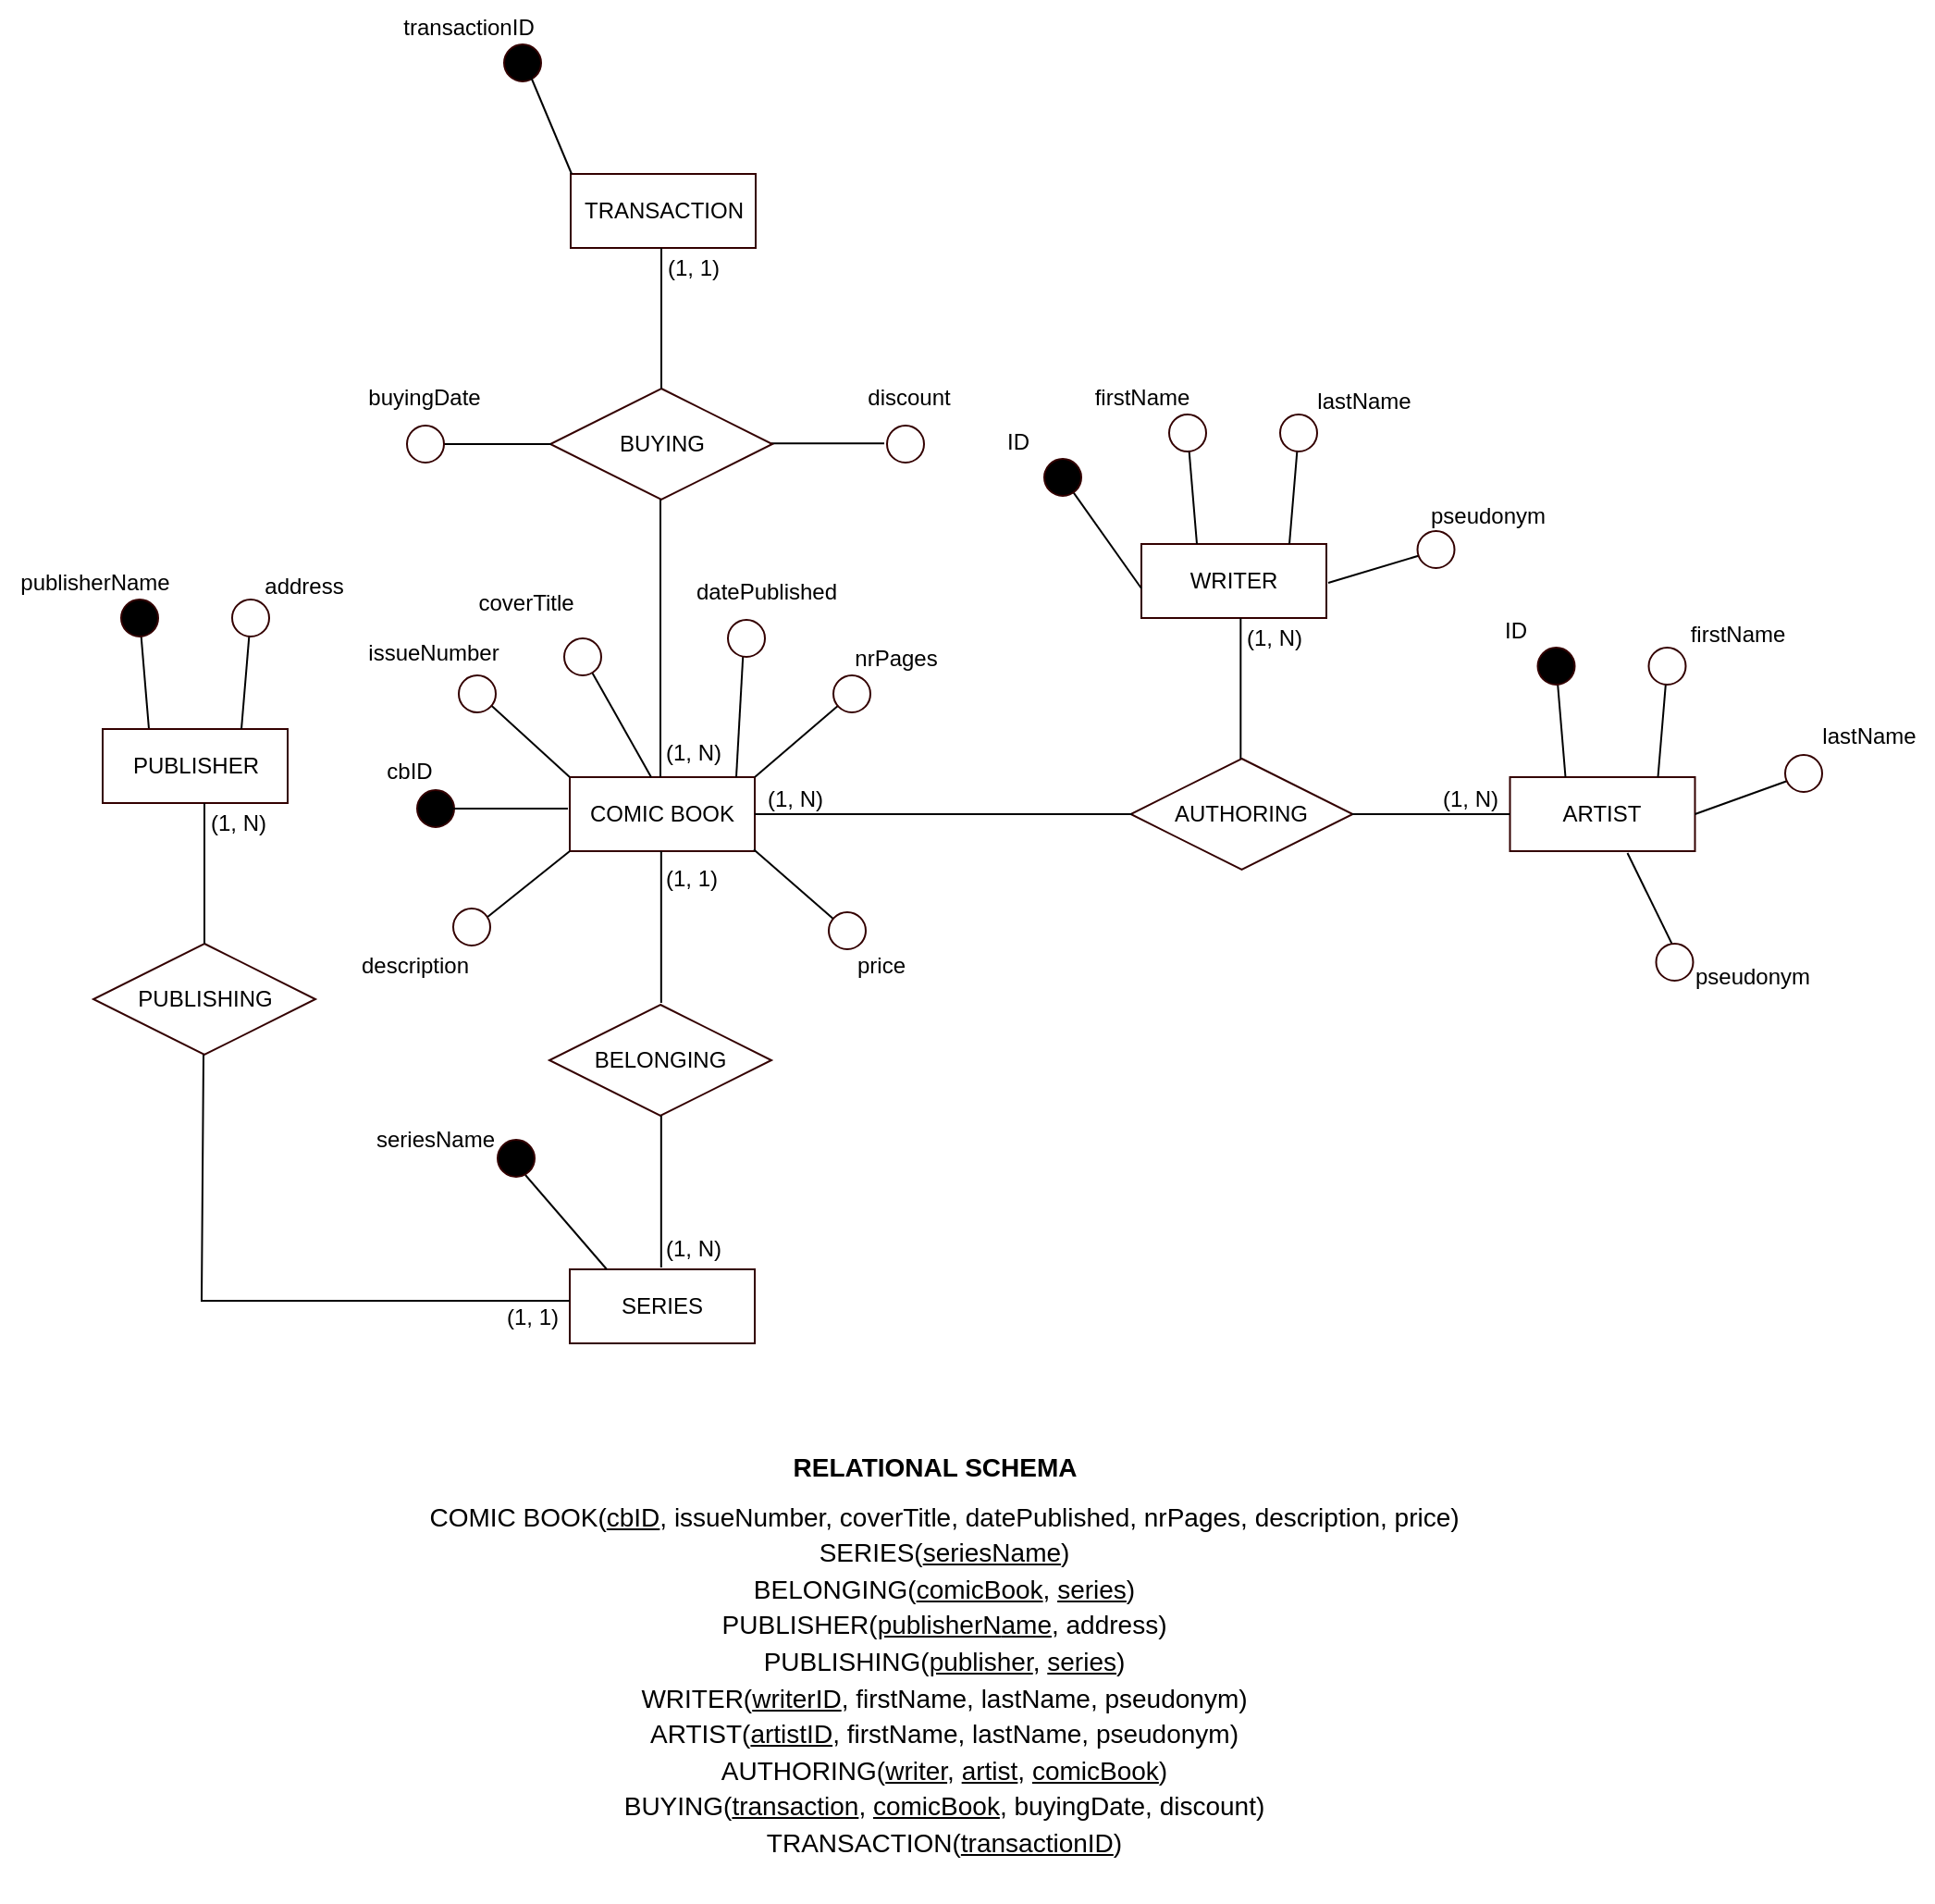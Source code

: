 <mxfile version="22.1.18" type="device">
  <diagram id="R2lEEEUBdFMjLlhIrx00" name="Page-1">
    <mxGraphModel dx="1731" dy="-489" grid="1" gridSize="10" guides="1" tooltips="1" connect="1" arrows="1" fold="1" page="1" pageScale="1" pageWidth="850" pageHeight="1100" math="0" shadow="0" extFonts="Permanent Marker^https://fonts.googleapis.com/css?family=Permanent+Marker">
      <root>
        <mxCell id="0" />
        <mxCell id="1" parent="0" />
        <mxCell id="qnkbcpYswVgYUXXukxZf-1" style="edgeStyle=none;rounded=0;orthogonalLoop=1;jettySize=auto;html=1;exitX=0.75;exitY=0;exitDx=0;exitDy=0;startArrow=none;" parent="1" source="qnkbcpYswVgYUXXukxZf-7" edge="1">
          <mxGeometry relative="1" as="geometry">
            <mxPoint x="-356.5" y="1486" as="targetPoint" />
          </mxGeometry>
        </mxCell>
        <mxCell id="qnkbcpYswVgYUXXukxZf-2" style="edgeStyle=none;rounded=0;orthogonalLoop=1;jettySize=auto;html=1;exitX=0.25;exitY=0;exitDx=0;exitDy=0;" parent="1" source="qnkbcpYswVgYUXXukxZf-3" edge="1">
          <mxGeometry relative="1" as="geometry">
            <mxPoint x="-416.5" y="1486" as="targetPoint" />
          </mxGeometry>
        </mxCell>
        <mxCell id="qnkbcpYswVgYUXXukxZf-3" value="PUBLISHER" style="whiteSpace=wrap;html=1;align=center;shadow=0;sketch=0;fillStyle=solid;strokeColor=#330000;strokeWidth=1;fillColor=#FFFFFF;" parent="1" vertex="1">
          <mxGeometry x="-436.5" y="1546" width="100" height="40" as="geometry" />
        </mxCell>
        <mxCell id="qnkbcpYswVgYUXXukxZf-4" value="WRITER" style="whiteSpace=wrap;html=1;align=center;shadow=0;sketch=0;fillStyle=solid;strokeColor=#330000;strokeWidth=1;fillColor=#FFFFFF;" parent="1" vertex="1">
          <mxGeometry x="125" y="1446" width="100" height="40" as="geometry" />
        </mxCell>
        <mxCell id="qnkbcpYswVgYUXXukxZf-5" value="publisherName" style="text;html=1;align=center;verticalAlign=middle;resizable=0;points=[];autosize=1;strokeColor=none;fillColor=none;" parent="1" vertex="1">
          <mxGeometry x="-491.5" y="1452" width="100" height="30" as="geometry" />
        </mxCell>
        <mxCell id="qnkbcpYswVgYUXXukxZf-6" value="" style="edgeStyle=none;rounded=0;orthogonalLoop=1;jettySize=auto;html=1;exitX=0.75;exitY=0;exitDx=0;exitDy=0;endArrow=none;" parent="1" source="qnkbcpYswVgYUXXukxZf-3" target="qnkbcpYswVgYUXXukxZf-7" edge="1">
          <mxGeometry relative="1" as="geometry">
            <mxPoint x="-356.5" y="1486" as="targetPoint" />
            <mxPoint x="-361.5" y="1546" as="sourcePoint" />
          </mxGeometry>
        </mxCell>
        <mxCell id="qnkbcpYswVgYUXXukxZf-7" value="" style="ellipse;whiteSpace=wrap;html=1;fillColor=#FFFFFF;strokeColor=#330000;shadow=0;sketch=0;fillStyle=solid;strokeWidth=1;" parent="1" vertex="1">
          <mxGeometry x="-366.5" y="1476" width="20" height="20" as="geometry" />
        </mxCell>
        <mxCell id="qnkbcpYswVgYUXXukxZf-8" value="" style="ellipse;whiteSpace=wrap;html=1;fillColor=#000000;strokeColor=#330000;shadow=0;sketch=0;fillStyle=solid;strokeWidth=1;" parent="1" vertex="1">
          <mxGeometry x="-426.5" y="1476" width="20" height="20" as="geometry" />
        </mxCell>
        <mxCell id="qnkbcpYswVgYUXXukxZf-9" value="address" style="text;html=1;align=center;verticalAlign=middle;resizable=0;points=[];autosize=1;strokeColor=none;fillColor=none;" parent="1" vertex="1">
          <mxGeometry x="-363.5" y="1454" width="70" height="30" as="geometry" />
        </mxCell>
        <mxCell id="qnkbcpYswVgYUXXukxZf-10" style="edgeStyle=none;rounded=0;orthogonalLoop=1;jettySize=auto;html=1;exitX=0.75;exitY=0;exitDx=0;exitDy=0;startArrow=none;" parent="1" source="qnkbcpYswVgYUXXukxZf-14" edge="1">
          <mxGeometry relative="1" as="geometry">
            <mxPoint x="210" y="1386" as="targetPoint" />
          </mxGeometry>
        </mxCell>
        <mxCell id="qnkbcpYswVgYUXXukxZf-11" style="edgeStyle=none;rounded=0;orthogonalLoop=1;jettySize=auto;html=1;exitX=0.25;exitY=0;exitDx=0;exitDy=0;" parent="1" edge="1">
          <mxGeometry relative="1" as="geometry">
            <mxPoint x="150" y="1386" as="targetPoint" />
            <mxPoint x="155" y="1446" as="sourcePoint" />
          </mxGeometry>
        </mxCell>
        <mxCell id="qnkbcpYswVgYUXXukxZf-12" value="firstName" style="text;html=1;align=center;verticalAlign=middle;resizable=0;points=[];autosize=1;strokeColor=none;fillColor=none;" parent="1" vertex="1">
          <mxGeometry x="90" y="1352" width="70" height="30" as="geometry" />
        </mxCell>
        <mxCell id="qnkbcpYswVgYUXXukxZf-13" value="" style="edgeStyle=none;rounded=0;orthogonalLoop=1;jettySize=auto;html=1;exitX=0.75;exitY=0;exitDx=0;exitDy=0;endArrow=none;" parent="1" target="qnkbcpYswVgYUXXukxZf-14" edge="1">
          <mxGeometry relative="1" as="geometry">
            <mxPoint x="210" y="1386" as="targetPoint" />
            <mxPoint x="205" y="1446" as="sourcePoint" />
          </mxGeometry>
        </mxCell>
        <mxCell id="qnkbcpYswVgYUXXukxZf-14" value="" style="ellipse;whiteSpace=wrap;html=1;fillColor=#FFFFFF;strokeColor=#330000;shadow=0;sketch=0;fillStyle=solid;strokeWidth=1;" parent="1" vertex="1">
          <mxGeometry x="200" y="1376" width="20" height="20" as="geometry" />
        </mxCell>
        <mxCell id="qnkbcpYswVgYUXXukxZf-15" value="" style="ellipse;whiteSpace=wrap;html=1;fillColor=#FFFFFF;strokeColor=#330000;shadow=0;sketch=0;fillStyle=solid;strokeWidth=1;" parent="1" vertex="1">
          <mxGeometry x="140" y="1376" width="20" height="20" as="geometry" />
        </mxCell>
        <mxCell id="qnkbcpYswVgYUXXukxZf-20" value="lastName" style="text;html=1;align=center;verticalAlign=middle;resizable=0;points=[];autosize=1;strokeColor=none;fillColor=none;" parent="1" vertex="1">
          <mxGeometry x="210" y="1354" width="70" height="30" as="geometry" />
        </mxCell>
        <mxCell id="qnkbcpYswVgYUXXukxZf-21" value="PUBLISHING" style="shape=rhombus;perimeter=rhombusPerimeter;whiteSpace=wrap;html=1;align=center;shadow=0;sketch=0;fillStyle=solid;strokeColor=#330000;strokeWidth=1;fillColor=#FFFFFF;" parent="1" vertex="1">
          <mxGeometry x="-441.5" y="1662" width="120" height="60" as="geometry" />
        </mxCell>
        <mxCell id="qnkbcpYswVgYUXXukxZf-22" value="" style="endArrow=none;html=1;rounded=0;" parent="1" target="qnkbcpYswVgYUXXukxZf-21" edge="1">
          <mxGeometry relative="1" as="geometry">
            <mxPoint x="-381.5" y="1586" as="sourcePoint" />
            <mxPoint x="-306.5" y="1586" as="targetPoint" />
          </mxGeometry>
        </mxCell>
        <mxCell id="qnkbcpYswVgYUXXukxZf-23" value="(1, N)" style="resizable=0;html=1;align=left;verticalAlign=bottom;shadow=0;sketch=0;fillStyle=solid;strokeColor=#330000;strokeWidth=1;fillColor=#FFFFFF;" parent="qnkbcpYswVgYUXXukxZf-22" connectable="0" vertex="1">
          <mxGeometry x="-1" relative="1" as="geometry">
            <mxPoint x="1" y="19" as="offset" />
          </mxGeometry>
        </mxCell>
        <mxCell id="qnkbcpYswVgYUXXukxZf-24" value="COMIC BOOK" style="whiteSpace=wrap;html=1;align=center;shadow=0;sketch=0;fillStyle=solid;strokeColor=#330000;strokeWidth=1;fillColor=#FFFFFF;" parent="1" vertex="1">
          <mxGeometry x="-184" y="1572" width="100" height="40" as="geometry" />
        </mxCell>
        <mxCell id="qnkbcpYswVgYUXXukxZf-27" value="ARTIST" style="whiteSpace=wrap;html=1;align=center;shadow=0;sketch=0;fillStyle=solid;strokeColor=#330000;strokeWidth=1;fillColor=#FFFFFF;" parent="1" vertex="1">
          <mxGeometry x="324.25" y="1572" width="100" height="40" as="geometry" />
        </mxCell>
        <mxCell id="qnkbcpYswVgYUXXukxZf-28" value="AUTHORING" style="shape=rhombus;perimeter=rhombusPerimeter;whiteSpace=wrap;html=1;align=center;shadow=0;sketch=0;fillStyle=solid;strokeColor=#330000;strokeWidth=1;fillColor=#FFFFFF;" parent="1" vertex="1">
          <mxGeometry x="119.25" y="1562" width="120" height="60" as="geometry" />
        </mxCell>
        <mxCell id="qnkbcpYswVgYUXXukxZf-29" value="" style="endArrow=none;html=1;rounded=0;" parent="1" edge="1">
          <mxGeometry relative="1" as="geometry">
            <mxPoint x="-84" y="1592" as="sourcePoint" />
            <mxPoint x="120" y="1592" as="targetPoint" />
          </mxGeometry>
        </mxCell>
        <mxCell id="qnkbcpYswVgYUXXukxZf-30" value="(1, N)" style="resizable=0;html=1;align=left;verticalAlign=bottom;shadow=0;sketch=0;fillStyle=solid;strokeColor=#330000;strokeWidth=1;fillColor=#FFFFFF;" parent="qnkbcpYswVgYUXXukxZf-29" connectable="0" vertex="1">
          <mxGeometry x="-1" relative="1" as="geometry">
            <mxPoint x="5" as="offset" />
          </mxGeometry>
        </mxCell>
        <mxCell id="qnkbcpYswVgYUXXukxZf-31" value="" style="endArrow=none;html=1;rounded=0;" parent="1" edge="1">
          <mxGeometry relative="1" as="geometry">
            <mxPoint x="238.75" y="1592" as="sourcePoint" />
            <mxPoint x="324.25" y="1592" as="targetPoint" />
          </mxGeometry>
        </mxCell>
        <mxCell id="qnkbcpYswVgYUXXukxZf-32" value="(1, N)" style="resizable=0;html=1;align=left;verticalAlign=bottom;shadow=0;sketch=0;fillStyle=solid;strokeColor=#330000;strokeWidth=1;fillColor=#FFFFFF;" parent="qnkbcpYswVgYUXXukxZf-31" connectable="0" vertex="1">
          <mxGeometry x="-1" relative="1" as="geometry">
            <mxPoint x="47" as="offset" />
          </mxGeometry>
        </mxCell>
        <mxCell id="qnkbcpYswVgYUXXukxZf-33" style="edgeStyle=none;rounded=0;orthogonalLoop=1;jettySize=auto;html=1;exitX=0.75;exitY=0;exitDx=0;exitDy=0;startArrow=none;" parent="1" source="qnkbcpYswVgYUXXukxZf-37" edge="1">
          <mxGeometry relative="1" as="geometry">
            <mxPoint x="409.25" y="1512" as="targetPoint" />
          </mxGeometry>
        </mxCell>
        <mxCell id="qnkbcpYswVgYUXXukxZf-34" style="edgeStyle=none;rounded=0;orthogonalLoop=1;jettySize=auto;html=1;exitX=0.25;exitY=0;exitDx=0;exitDy=0;" parent="1" edge="1">
          <mxGeometry relative="1" as="geometry">
            <mxPoint x="349.25" y="1512" as="targetPoint" />
            <mxPoint x="354.25" y="1572" as="sourcePoint" />
          </mxGeometry>
        </mxCell>
        <mxCell id="qnkbcpYswVgYUXXukxZf-35" value="ID" style="text;html=1;align=center;verticalAlign=middle;resizable=0;points=[];autosize=1;strokeColor=none;fillColor=none;" parent="1" vertex="1">
          <mxGeometry x="307.25" y="1478" width="40" height="30" as="geometry" />
        </mxCell>
        <mxCell id="qnkbcpYswVgYUXXukxZf-36" value="" style="edgeStyle=none;rounded=0;orthogonalLoop=1;jettySize=auto;html=1;exitX=0.75;exitY=0;exitDx=0;exitDy=0;endArrow=none;" parent="1" target="qnkbcpYswVgYUXXukxZf-37" edge="1">
          <mxGeometry relative="1" as="geometry">
            <mxPoint x="409.25" y="1512" as="targetPoint" />
            <mxPoint x="404.25" y="1572" as="sourcePoint" />
          </mxGeometry>
        </mxCell>
        <mxCell id="qnkbcpYswVgYUXXukxZf-37" value="" style="ellipse;whiteSpace=wrap;html=1;fillColor=#FFFFFF;strokeColor=#330000;shadow=0;sketch=0;fillStyle=solid;strokeWidth=1;" parent="1" vertex="1">
          <mxGeometry x="399.25" y="1502" width="20" height="20" as="geometry" />
        </mxCell>
        <mxCell id="qnkbcpYswVgYUXXukxZf-38" value="" style="ellipse;whiteSpace=wrap;html=1;fillColor=#000000;strokeColor=#330000;shadow=0;sketch=0;fillStyle=solid;strokeWidth=1;" parent="1" vertex="1">
          <mxGeometry x="339.25" y="1502" width="20" height="20" as="geometry" />
        </mxCell>
        <mxCell id="qnkbcpYswVgYUXXukxZf-43" value="firstName" style="text;html=1;align=center;verticalAlign=middle;resizable=0;points=[];autosize=1;strokeColor=none;fillColor=none;" parent="1" vertex="1">
          <mxGeometry x="412.25" y="1480" width="70" height="30" as="geometry" />
        </mxCell>
        <mxCell id="qnkbcpYswVgYUXXukxZf-44" value="" style="endArrow=none;html=1;rounded=0;" parent="1" edge="1">
          <mxGeometry width="50" height="50" relative="1" as="geometry">
            <mxPoint x="387.75" y="1613" as="sourcePoint" />
            <mxPoint x="411.75" y="1662" as="targetPoint" />
          </mxGeometry>
        </mxCell>
        <mxCell id="qnkbcpYswVgYUXXukxZf-45" value="" style="ellipse;whiteSpace=wrap;html=1;aspect=fixed;shadow=0;sketch=0;fillStyle=solid;strokeColor=#330000;strokeWidth=1;fillColor=#FFFFFF;" parent="1" vertex="1">
          <mxGeometry x="403.25" y="1662" width="20" height="20" as="geometry" />
        </mxCell>
        <mxCell id="qnkbcpYswVgYUXXukxZf-46" value="" style="endArrow=none;html=1;rounded=0;" parent="1" edge="1">
          <mxGeometry relative="1" as="geometry">
            <mxPoint x="178.66" y="1486" as="sourcePoint" />
            <mxPoint x="178.66" y="1562" as="targetPoint" />
          </mxGeometry>
        </mxCell>
        <mxCell id="qnkbcpYswVgYUXXukxZf-47" value="(1, N)" style="resizable=0;html=1;align=left;verticalAlign=bottom;shadow=0;sketch=0;fillStyle=solid;strokeColor=#330000;strokeWidth=1;fillColor=#FFFFFF;" parent="qnkbcpYswVgYUXXukxZf-46" connectable="0" vertex="1">
          <mxGeometry x="-1" relative="1" as="geometry">
            <mxPoint x="1" y="19" as="offset" />
          </mxGeometry>
        </mxCell>
        <mxCell id="qnkbcpYswVgYUXXukxZf-48" value="pseudonym" style="text;html=1;align=center;verticalAlign=middle;resizable=0;points=[];autosize=1;strokeColor=none;fillColor=none;" parent="1" vertex="1">
          <mxGeometry x="410.25" y="1665" width="90" height="30" as="geometry" />
        </mxCell>
        <mxCell id="qnkbcpYswVgYUXXukxZf-49" value="" style="endArrow=none;html=1;rounded=0;" parent="1" edge="1">
          <mxGeometry width="50" height="50" relative="1" as="geometry">
            <mxPoint x="226" y="1467" as="sourcePoint" />
            <mxPoint x="276" y="1452" as="targetPoint" />
          </mxGeometry>
        </mxCell>
        <mxCell id="qnkbcpYswVgYUXXukxZf-50" value="" style="ellipse;whiteSpace=wrap;html=1;aspect=fixed;shadow=0;sketch=0;fillStyle=solid;strokeColor=#330000;strokeWidth=1;fillColor=#FFFFFF;flipV=1;" parent="1" vertex="1">
          <mxGeometry x="274.25" y="1439" width="20" height="20" as="geometry" />
        </mxCell>
        <mxCell id="qnkbcpYswVgYUXXukxZf-51" value="pseudonym" style="text;html=1;align=center;verticalAlign=middle;resizable=0;points=[];autosize=1;strokeColor=none;fillColor=none;flipV=1;" parent="1" vertex="1">
          <mxGeometry x="267.25" y="1416" width="90" height="30" as="geometry" />
        </mxCell>
        <mxCell id="qnkbcpYswVgYUXXukxZf-52" value="" style="endArrow=none;html=1;rounded=0;" parent="1" edge="1">
          <mxGeometry relative="1" as="geometry">
            <mxPoint x="-134.59" y="1694" as="sourcePoint" />
            <mxPoint x="-134.59" y="1612" as="targetPoint" />
          </mxGeometry>
        </mxCell>
        <mxCell id="qnkbcpYswVgYUXXukxZf-53" value="(1, 1)" style="resizable=0;html=1;align=left;verticalAlign=bottom;shadow=0;sketch=0;fillStyle=solid;strokeColor=#330000;strokeWidth=1;fillColor=#FFFFFF;" parent="qnkbcpYswVgYUXXukxZf-52" connectable="0" vertex="1">
          <mxGeometry x="-1" relative="1" as="geometry">
            <mxPoint x="1" y="-59" as="offset" />
          </mxGeometry>
        </mxCell>
        <mxCell id="qnkbcpYswVgYUXXukxZf-54" value="BELONGING" style="shape=rhombus;perimeter=rhombusPerimeter;whiteSpace=wrap;html=1;align=center;shadow=0;sketch=0;fillStyle=solid;strokeColor=#330000;strokeWidth=1;fillColor=#FFFFFF;" parent="1" vertex="1">
          <mxGeometry x="-195" y="1695" width="120" height="60" as="geometry" />
        </mxCell>
        <mxCell id="qnkbcpYswVgYUXXukxZf-55" value="" style="endArrow=none;html=1;rounded=0;" parent="1" edge="1">
          <mxGeometry relative="1" as="geometry">
            <mxPoint x="-134.59" y="1837" as="sourcePoint" />
            <mxPoint x="-134.59" y="1755" as="targetPoint" />
          </mxGeometry>
        </mxCell>
        <mxCell id="qnkbcpYswVgYUXXukxZf-56" value="(1, N)" style="resizable=0;html=1;align=left;verticalAlign=bottom;shadow=0;sketch=0;fillStyle=solid;strokeColor=#330000;strokeWidth=1;fillColor=#FFFFFF;" parent="qnkbcpYswVgYUXXukxZf-55" connectable="0" vertex="1">
          <mxGeometry x="-1" relative="1" as="geometry">
            <mxPoint x="1" y="-2" as="offset" />
          </mxGeometry>
        </mxCell>
        <mxCell id="qnkbcpYswVgYUXXukxZf-57" value="SERIES" style="whiteSpace=wrap;html=1;align=center;shadow=0;sketch=0;fillStyle=solid;strokeColor=#330000;strokeWidth=1;fillColor=#FFFFFF;" parent="1" vertex="1">
          <mxGeometry x="-184" y="1838" width="100" height="40" as="geometry" />
        </mxCell>
        <mxCell id="qnkbcpYswVgYUXXukxZf-64" value="" style="endArrow=none;html=1;rounded=0;" parent="1" edge="1">
          <mxGeometry width="50" height="50" relative="1" as="geometry">
            <mxPoint x="-164" y="1838" as="sourcePoint" />
            <mxPoint x="-208" y="1787" as="targetPoint" />
          </mxGeometry>
        </mxCell>
        <mxCell id="qnkbcpYswVgYUXXukxZf-65" value="" style="ellipse;whiteSpace=wrap;html=1;fillColor=#000000;strokeColor=#330000;shadow=0;sketch=0;fillStyle=solid;strokeWidth=1;" parent="1" vertex="1">
          <mxGeometry x="-223" y="1768" width="20" height="20" as="geometry" />
        </mxCell>
        <mxCell id="qnkbcpYswVgYUXXukxZf-66" value="seriesName" style="text;html=1;align=center;verticalAlign=middle;resizable=0;points=[];autosize=1;strokeColor=none;fillColor=none;flipV=1;" parent="1" vertex="1">
          <mxGeometry x="-302" y="1753" width="90" height="30" as="geometry" />
        </mxCell>
        <mxCell id="qnkbcpYswVgYUXXukxZf-79" value="" style="endArrow=none;html=1;rounded=0;exitX=0;exitY=1;exitDx=0;exitDy=0;" parent="1" edge="1">
          <mxGeometry width="50" height="50" relative="1" as="geometry">
            <mxPoint x="-84.5" y="1611.071" as="sourcePoint" />
            <mxPoint x="-41.071" y="1649" as="targetPoint" />
          </mxGeometry>
        </mxCell>
        <mxCell id="qnkbcpYswVgYUXXukxZf-80" value="" style="ellipse;whiteSpace=wrap;html=1;aspect=fixed;shadow=0;sketch=0;fillStyle=solid;strokeColor=#330000;strokeWidth=1;fillColor=#FFFFFF;" parent="1" vertex="1">
          <mxGeometry x="-44" y="1645" width="20" height="20" as="geometry" />
        </mxCell>
        <mxCell id="qnkbcpYswVgYUXXukxZf-81" value="" style="endArrow=none;html=1;rounded=0;entryX=0.25;entryY=0;entryDx=0;entryDy=0;" parent="1" edge="1">
          <mxGeometry width="50" height="50" relative="1" as="geometry">
            <mxPoint x="-230" y="1530" as="sourcePoint" />
            <mxPoint x="-184" y="1572" as="targetPoint" />
          </mxGeometry>
        </mxCell>
        <mxCell id="qnkbcpYswVgYUXXukxZf-82" value="" style="ellipse;whiteSpace=wrap;html=1;aspect=fixed;shadow=0;sketch=0;fillStyle=solid;strokeColor=#330000;strokeWidth=1;fillColor=#FFFFFF;flipV=0;flipH=1;perimeterSpacing=0;" parent="1" vertex="1">
          <mxGeometry x="-244" y="1517" width="20" height="20" as="geometry" />
        </mxCell>
        <mxCell id="qnkbcpYswVgYUXXukxZf-83" value="issueNumber" style="text;html=1;align=center;verticalAlign=middle;resizable=0;points=[];autosize=1;strokeColor=none;fillColor=none;flipV=0;flipH=1;" parent="1" vertex="1">
          <mxGeometry x="-303.5" y="1490" width="90" height="30" as="geometry" />
        </mxCell>
        <mxCell id="qnkbcpYswVgYUXXukxZf-84" value="" style="endArrow=none;html=1;rounded=0;" parent="1" edge="1" source="wjAkED6nvlg-zErOQbDe-1">
          <mxGeometry width="50" height="50" relative="1" as="geometry">
            <mxPoint x="-30" y="1530" as="sourcePoint" />
            <mxPoint x="-84" y="1572" as="targetPoint" />
          </mxGeometry>
        </mxCell>
        <mxCell id="qnkbcpYswVgYUXXukxZf-91" value="price" style="text;html=1;align=center;verticalAlign=middle;resizable=0;points=[];autosize=1;strokeColor=none;fillColor=none;" parent="1" vertex="1">
          <mxGeometry x="-41.5" y="1659" width="50" height="30" as="geometry" />
        </mxCell>
        <mxCell id="qnkbcpYswVgYUXXukxZf-93" value="&lt;p style=&quot;line-height: 140%;&quot;&gt;COMIC BOOK(&lt;u&gt;cbID&lt;/u&gt;, issueNumber, coverTitle, datePublished, nrPages, description,&amp;nbsp;price)&lt;br&gt;SERIES(&lt;u&gt;seriesName&lt;/u&gt;)&lt;br style=&quot;border-color: var(--border-color);&quot;&gt;BELONGING(&lt;u&gt;comicBook&lt;/u&gt;, &lt;u&gt;series&lt;/u&gt;)&lt;br&gt;PUBLISHER(&lt;u&gt;publishe&lt;span style=&quot;border-color: var(--border-color);&quot;&gt;rN&lt;/span&gt;&lt;span style=&quot;border-color: var(--border-color);&quot;&gt;ame&lt;/span&gt;&lt;/u&gt;, address)&lt;br style=&quot;border-color: var(--border-color);&quot;&gt;PUBLISHING(&lt;u&gt;publisher&lt;/u&gt;, &lt;u&gt;series&lt;/u&gt;)&lt;br&gt;WRITER(&lt;u&gt;writerID&lt;/u&gt;,&amp;nbsp;&lt;span style=&quot;border-color: var(--border-color);&quot;&gt;firstName&lt;/span&gt;,&amp;nbsp;&lt;span style=&quot;border-color: var(--border-color);&quot;&gt;lastName&lt;/span&gt;, pseudonym)&lt;br&gt;ARTIST(&lt;u&gt;artistID&lt;/u&gt;,&amp;nbsp;&lt;span style=&quot;border-color: var(--border-color);&quot;&gt;firstName&lt;/span&gt;,&amp;nbsp;&lt;span style=&quot;border-color: var(--border-color);&quot;&gt;lastName&lt;/span&gt;, pseudonym)&lt;br&gt;AUTHORING(&lt;u style=&quot;border-color: var(--border-color);&quot;&gt;writer&lt;/u&gt;,&amp;nbsp;&lt;u style=&quot;border-color: var(--border-color);&quot;&gt;artist&lt;/u&gt;,&amp;nbsp;&lt;u style=&quot;border-color: var(--border-color);&quot;&gt;comicBook&lt;/u&gt;)&lt;br&gt;BUYING(&lt;u style=&quot;border-color: var(--border-color);&quot;&gt;transaction&lt;/u&gt;,&amp;nbsp;&lt;u style=&quot;border-color: var(--border-color);&quot;&gt;comicBook&lt;/u&gt;&lt;span style=&quot;border-color: var(--border-color);&quot;&gt;, buyingDate, discount&lt;/span&gt;)&lt;br&gt;TRANSACTION(&lt;u&gt;transactionID&lt;/u&gt;)&lt;/p&gt;" style="text;html=1;align=center;verticalAlign=middle;resizable=0;points=[];autosize=1;strokeColor=none;fillColor=none;fontSize=14;" parent="1" vertex="1">
          <mxGeometry x="-272" y="1940" width="580" height="240" as="geometry" />
        </mxCell>
        <mxCell id="qnkbcpYswVgYUXXukxZf-94" value="&lt;b&gt;RELATIONAL SCHEMA&lt;/b&gt;" style="text;html=1;align=center;verticalAlign=middle;resizable=0;points=[];autosize=1;strokeColor=none;fillColor=none;fontSize=14;" parent="1" vertex="1">
          <mxGeometry x="-77" y="1930" width="180" height="30" as="geometry" />
        </mxCell>
        <mxCell id="qnkbcpYswVgYUXXukxZf-95" style="edgeStyle=none;rounded=0;orthogonalLoop=1;jettySize=auto;html=1;exitX=0;exitY=0.25;exitDx=0;exitDy=0;" parent="1" edge="1">
          <mxGeometry relative="1" as="geometry">
            <mxPoint x="82.5" y="1410" as="targetPoint" />
            <mxPoint x="125" y="1470" as="sourcePoint" />
          </mxGeometry>
        </mxCell>
        <mxCell id="qnkbcpYswVgYUXXukxZf-96" value="ID" style="text;html=1;align=center;verticalAlign=middle;resizable=0;points=[];autosize=1;strokeColor=none;fillColor=none;" parent="1" vertex="1">
          <mxGeometry x="37.5" y="1376" width="40" height="30" as="geometry" />
        </mxCell>
        <mxCell id="qnkbcpYswVgYUXXukxZf-97" value="" style="ellipse;whiteSpace=wrap;html=1;fillColor=#000000;strokeColor=#330000;shadow=0;sketch=0;fillStyle=solid;strokeWidth=1;" parent="1" vertex="1">
          <mxGeometry x="72.5" y="1400" width="20" height="20" as="geometry" />
        </mxCell>
        <mxCell id="qnkbcpYswVgYUXXukxZf-98" style="edgeStyle=none;rounded=0;orthogonalLoop=1;jettySize=auto;html=1;exitX=1;exitY=0.5;exitDx=0;exitDy=0;entryX=0;entryY=1;entryDx=0;entryDy=0;" parent="1" source="qnkbcpYswVgYUXXukxZf-27" edge="1">
          <mxGeometry relative="1" as="geometry">
            <mxPoint x="487.929" y="1569.071" as="targetPoint" />
            <mxPoint x="458" y="1596" as="sourcePoint" />
          </mxGeometry>
        </mxCell>
        <mxCell id="qnkbcpYswVgYUXXukxZf-99" value="lastName" style="text;html=1;align=center;verticalAlign=middle;resizable=0;points=[];autosize=1;strokeColor=none;fillColor=none;" parent="1" vertex="1">
          <mxGeometry x="483" y="1535" width="70" height="30" as="geometry" />
        </mxCell>
        <mxCell id="qnkbcpYswVgYUXXukxZf-105" value="" style="ellipse;whiteSpace=wrap;html=1;fillColor=#FFFFFF;strokeColor=#330000;shadow=0;sketch=0;fillStyle=solid;strokeWidth=1;" parent="1" vertex="1">
          <mxGeometry x="473" y="1560" width="20" height="20" as="geometry" />
        </mxCell>
        <mxCell id="qnkbcpYswVgYUXXukxZf-109" value="cbID" style="text;html=1;align=center;verticalAlign=middle;resizable=0;points=[];autosize=1;strokeColor=none;fillColor=none;" parent="1" vertex="1">
          <mxGeometry x="-296.5" y="1554" width="50" height="30" as="geometry" />
        </mxCell>
        <mxCell id="qnkbcpYswVgYUXXukxZf-111" value="" style="ellipse;whiteSpace=wrap;html=1;fillColor=#000000;strokeColor=#330000;shadow=0;sketch=0;fillStyle=solid;strokeWidth=1;" parent="1" vertex="1">
          <mxGeometry x="-266.5" y="1579" width="20" height="20" as="geometry" />
        </mxCell>
        <mxCell id="_5VOcHzDF0HncIoxCs4c-4" value="" style="endArrow=none;html=1;rounded=0;" parent="1" edge="1">
          <mxGeometry relative="1" as="geometry">
            <mxPoint x="-184" y="1855" as="sourcePoint" />
            <mxPoint x="-382" y="1722" as="targetPoint" />
            <Array as="points">
              <mxPoint x="-313" y="1855" />
              <mxPoint x="-383" y="1855" />
            </Array>
          </mxGeometry>
        </mxCell>
        <mxCell id="_5VOcHzDF0HncIoxCs4c-5" value="(1, 1)" style="resizable=0;html=1;align=left;verticalAlign=bottom;shadow=0;sketch=0;fillStyle=solid;strokeColor=#330000;strokeWidth=1;fillColor=#FFFFFF;" parent="_5VOcHzDF0HncIoxCs4c-4" connectable="0" vertex="1">
          <mxGeometry x="-1" relative="1" as="geometry">
            <mxPoint x="-36" y="17" as="offset" />
          </mxGeometry>
        </mxCell>
        <mxCell id="_5VOcHzDF0HncIoxCs4c-7" value="" style="endArrow=none;html=1;rounded=0;" parent="1" edge="1">
          <mxGeometry width="50" height="50" relative="1" as="geometry">
            <mxPoint x="-234" y="1652" as="sourcePoint" />
            <mxPoint x="-184" y="1612" as="targetPoint" />
          </mxGeometry>
        </mxCell>
        <mxCell id="_5VOcHzDF0HncIoxCs4c-8" value="" style="ellipse;whiteSpace=wrap;html=1;aspect=fixed;shadow=0;sketch=0;fillStyle=solid;strokeColor=#330000;strokeWidth=1;fillColor=#FFFFFF;flipV=0;flipH=1;perimeterSpacing=0;" parent="1" vertex="1">
          <mxGeometry x="-247" y="1643" width="20" height="20" as="geometry" />
        </mxCell>
        <mxCell id="_5VOcHzDF0HncIoxCs4c-9" value="description" style="text;html=1;align=center;verticalAlign=middle;resizable=0;points=[];autosize=1;strokeColor=none;fillColor=none;flipV=0;flipH=1;" parent="1" vertex="1">
          <mxGeometry x="-308" y="1659" width="80" height="30" as="geometry" />
        </mxCell>
        <mxCell id="wjAkED6nvlg-zErOQbDe-2" value="" style="endArrow=none;html=1;rounded=0;" parent="1" edge="1">
          <mxGeometry width="50" height="50" relative="1" as="geometry">
            <mxPoint x="-251" y="1589" as="sourcePoint" />
            <mxPoint x="-185" y="1589" as="targetPoint" />
          </mxGeometry>
        </mxCell>
        <mxCell id="wjAkED6nvlg-zErOQbDe-14" value="TRANSACTION" style="whiteSpace=wrap;html=1;align=center;shadow=0;sketch=0;fillStyle=solid;strokeColor=#330000;strokeWidth=1;fillColor=#FFFFFF;" parent="1" vertex="1">
          <mxGeometry x="-183.5" y="1246" width="100" height="40" as="geometry" />
        </mxCell>
        <mxCell id="wjAkED6nvlg-zErOQbDe-15" value="transactionID" style="text;html=1;align=center;verticalAlign=middle;resizable=0;points=[];autosize=1;strokeColor=none;fillColor=none;" parent="1" vertex="1">
          <mxGeometry x="-284.5" y="1152" width="90" height="30" as="geometry" />
        </mxCell>
        <mxCell id="wjAkED6nvlg-zErOQbDe-16" value="" style="edgeStyle=none;rounded=0;orthogonalLoop=1;jettySize=auto;html=1;exitX=0.75;exitY=0;exitDx=0;exitDy=0;endArrow=none;" parent="1" edge="1">
          <mxGeometry relative="1" as="geometry">
            <mxPoint x="-14" y="1391.68" as="targetPoint" />
            <mxPoint x="-75" y="1391.68" as="sourcePoint" />
          </mxGeometry>
        </mxCell>
        <mxCell id="wjAkED6nvlg-zErOQbDe-18" value="" style="ellipse;whiteSpace=wrap;html=1;fillColor=#000000;strokeColor=#330000;shadow=0;sketch=0;fillStyle=solid;strokeWidth=1;" parent="1" vertex="1">
          <mxGeometry x="-219.5" y="1176" width="20" height="20" as="geometry" />
        </mxCell>
        <mxCell id="wjAkED6nvlg-zErOQbDe-19" value="BUYING" style="shape=rhombus;perimeter=rhombusPerimeter;whiteSpace=wrap;html=1;align=center;shadow=0;sketch=0;fillStyle=solid;strokeColor=#330000;strokeWidth=1;fillColor=#FFFFFF;" parent="1" vertex="1">
          <mxGeometry x="-194.5" y="1362" width="120" height="60" as="geometry" />
        </mxCell>
        <mxCell id="wjAkED6nvlg-zErOQbDe-20" value="" style="endArrow=none;html=1;rounded=0;" parent="1" target="wjAkED6nvlg-zErOQbDe-19" edge="1">
          <mxGeometry relative="1" as="geometry">
            <mxPoint x="-134.5" y="1286" as="sourcePoint" />
            <mxPoint x="-59.5" y="1286" as="targetPoint" />
          </mxGeometry>
        </mxCell>
        <mxCell id="wjAkED6nvlg-zErOQbDe-21" value="(1, 1)" style="resizable=0;html=1;align=left;verticalAlign=bottom;shadow=0;sketch=0;fillStyle=solid;strokeColor=#330000;strokeWidth=1;fillColor=#FFFFFF;" parent="wjAkED6nvlg-zErOQbDe-20" connectable="0" vertex="1">
          <mxGeometry x="-1" relative="1" as="geometry">
            <mxPoint x="1" y="19" as="offset" />
          </mxGeometry>
        </mxCell>
        <mxCell id="wjAkED6nvlg-zErOQbDe-22" value="" style="endArrow=none;html=1;rounded=0;" parent="1" edge="1">
          <mxGeometry relative="1" as="geometry">
            <mxPoint x="-135" y="1422" as="sourcePoint" />
            <mxPoint x="-135" y="1572" as="targetPoint" />
          </mxGeometry>
        </mxCell>
        <mxCell id="wjAkED6nvlg-zErOQbDe-23" value="(1, N)" style="resizable=0;html=1;align=left;verticalAlign=bottom;shadow=0;sketch=0;fillStyle=solid;strokeColor=#330000;strokeWidth=1;fillColor=#FFFFFF;" parent="wjAkED6nvlg-zErOQbDe-22" connectable="0" vertex="1">
          <mxGeometry x="-1" relative="1" as="geometry">
            <mxPoint x="1" y="145" as="offset" />
          </mxGeometry>
        </mxCell>
        <mxCell id="wjAkED6nvlg-zErOQbDe-24" value="discount" style="text;html=1;align=center;verticalAlign=middle;resizable=0;points=[];autosize=1;strokeColor=none;fillColor=none;" parent="1" vertex="1">
          <mxGeometry x="-36.5" y="1352" width="70" height="30" as="geometry" />
        </mxCell>
        <mxCell id="wjAkED6nvlg-zErOQbDe-25" value="" style="edgeStyle=none;rounded=0;orthogonalLoop=1;jettySize=auto;html=1;exitX=0.75;exitY=0;exitDx=0;exitDy=0;endArrow=none;" parent="1" edge="1">
          <mxGeometry relative="1" as="geometry">
            <mxPoint x="-183" y="1246" as="targetPoint" />
            <mxPoint x="-206.5" y="1190" as="sourcePoint" />
          </mxGeometry>
        </mxCell>
        <mxCell id="wjAkED6nvlg-zErOQbDe-26" value="" style="edgeStyle=none;rounded=0;orthogonalLoop=1;jettySize=auto;html=1;exitX=0.75;exitY=0;exitDx=0;exitDy=0;endArrow=none;" parent="1" edge="1">
          <mxGeometry relative="1" as="geometry">
            <mxPoint x="-254" y="1392" as="targetPoint" />
            <mxPoint x="-194" y="1392" as="sourcePoint" />
          </mxGeometry>
        </mxCell>
        <mxCell id="wjAkED6nvlg-zErOQbDe-27" value="" style="ellipse;whiteSpace=wrap;html=1;aspect=fixed;shadow=0;sketch=0;fillStyle=solid;strokeColor=#330000;strokeWidth=1;fillColor=#FFFFFF;flipV=0;flipH=1;perimeterSpacing=0;" parent="1" vertex="1">
          <mxGeometry x="-272" y="1382" width="20" height="20" as="geometry" />
        </mxCell>
        <mxCell id="wjAkED6nvlg-zErOQbDe-28" value="buyingDate" style="text;html=1;align=center;verticalAlign=middle;resizable=0;points=[];autosize=1;strokeColor=none;fillColor=none;" parent="1" vertex="1">
          <mxGeometry x="-303" y="1352" width="80" height="30" as="geometry" />
        </mxCell>
        <mxCell id="wjAkED6nvlg-zErOQbDe-30" value="" style="ellipse;whiteSpace=wrap;html=1;fillColor=#FFFFFF;strokeColor=#330000;shadow=0;sketch=0;fillStyle=solid;strokeWidth=1;" parent="1" vertex="1">
          <mxGeometry x="-12.5" y="1382" width="20" height="20" as="geometry" />
        </mxCell>
        <mxCell id="-YppC9jgTKOqmcyOlfuk-1" value="" style="endArrow=none;html=1;rounded=0;exitX=1;exitY=1;exitDx=0;exitDy=0;" edge="1" parent="1">
          <mxGeometry width="50" height="50" relative="1" as="geometry">
            <mxPoint x="-174.929" y="1510.071" as="sourcePoint" />
            <mxPoint x="-140" y="1572" as="targetPoint" />
          </mxGeometry>
        </mxCell>
        <mxCell id="-YppC9jgTKOqmcyOlfuk-3" value="" style="ellipse;whiteSpace=wrap;html=1;aspect=fixed;shadow=0;sketch=0;fillStyle=solid;strokeColor=#330000;strokeWidth=1;fillColor=#FFFFFF;" vertex="1" parent="1">
          <mxGeometry x="-187" y="1497" width="20" height="20" as="geometry" />
        </mxCell>
        <mxCell id="-YppC9jgTKOqmcyOlfuk-4" value="coverTitle" style="text;html=1;align=center;verticalAlign=middle;resizable=0;points=[];autosize=1;strokeColor=none;fillColor=none;" vertex="1" parent="1">
          <mxGeometry x="-248.5" y="1463" width="80" height="30" as="geometry" />
        </mxCell>
        <mxCell id="-YppC9jgTKOqmcyOlfuk-5" value="" style="endArrow=none;html=1;rounded=0;" edge="1" parent="1">
          <mxGeometry width="50" height="50" relative="1" as="geometry">
            <mxPoint x="-90" y="1500" as="sourcePoint" />
            <mxPoint x="-94" y="1572" as="targetPoint" />
          </mxGeometry>
        </mxCell>
        <mxCell id="-YppC9jgTKOqmcyOlfuk-6" value="" style="endArrow=none;html=1;rounded=0;" edge="1" parent="1" target="wjAkED6nvlg-zErOQbDe-1">
          <mxGeometry width="50" height="50" relative="1" as="geometry">
            <mxPoint x="-30" y="1530" as="sourcePoint" />
            <mxPoint x="-84" y="1572" as="targetPoint" />
          </mxGeometry>
        </mxCell>
        <mxCell id="wjAkED6nvlg-zErOQbDe-1" value="" style="ellipse;whiteSpace=wrap;html=1;aspect=fixed;shadow=0;sketch=0;fillStyle=solid;strokeColor=#330000;strokeWidth=1;fillColor=#FFFFFF;" parent="1" vertex="1">
          <mxGeometry x="-41.5" y="1517" width="20" height="20" as="geometry" />
        </mxCell>
        <mxCell id="-YppC9jgTKOqmcyOlfuk-7" value="nrPages" style="text;html=1;align=center;verticalAlign=middle;resizable=0;points=[];autosize=1;strokeColor=none;fillColor=none;" vertex="1" parent="1">
          <mxGeometry x="-43.5" y="1493" width="70" height="30" as="geometry" />
        </mxCell>
        <mxCell id="-YppC9jgTKOqmcyOlfuk-8" value="" style="ellipse;whiteSpace=wrap;html=1;aspect=fixed;shadow=0;sketch=0;fillStyle=solid;strokeColor=#330000;strokeWidth=1;fillColor=#FFFFFF;" vertex="1" parent="1">
          <mxGeometry x="-98.5" y="1487" width="20" height="20" as="geometry" />
        </mxCell>
        <mxCell id="-YppC9jgTKOqmcyOlfuk-9" value="datePublished" style="text;html=1;align=center;verticalAlign=middle;resizable=0;points=[];autosize=1;strokeColor=none;fillColor=none;" vertex="1" parent="1">
          <mxGeometry x="-128.5" y="1457" width="100" height="30" as="geometry" />
        </mxCell>
      </root>
    </mxGraphModel>
  </diagram>
</mxfile>
